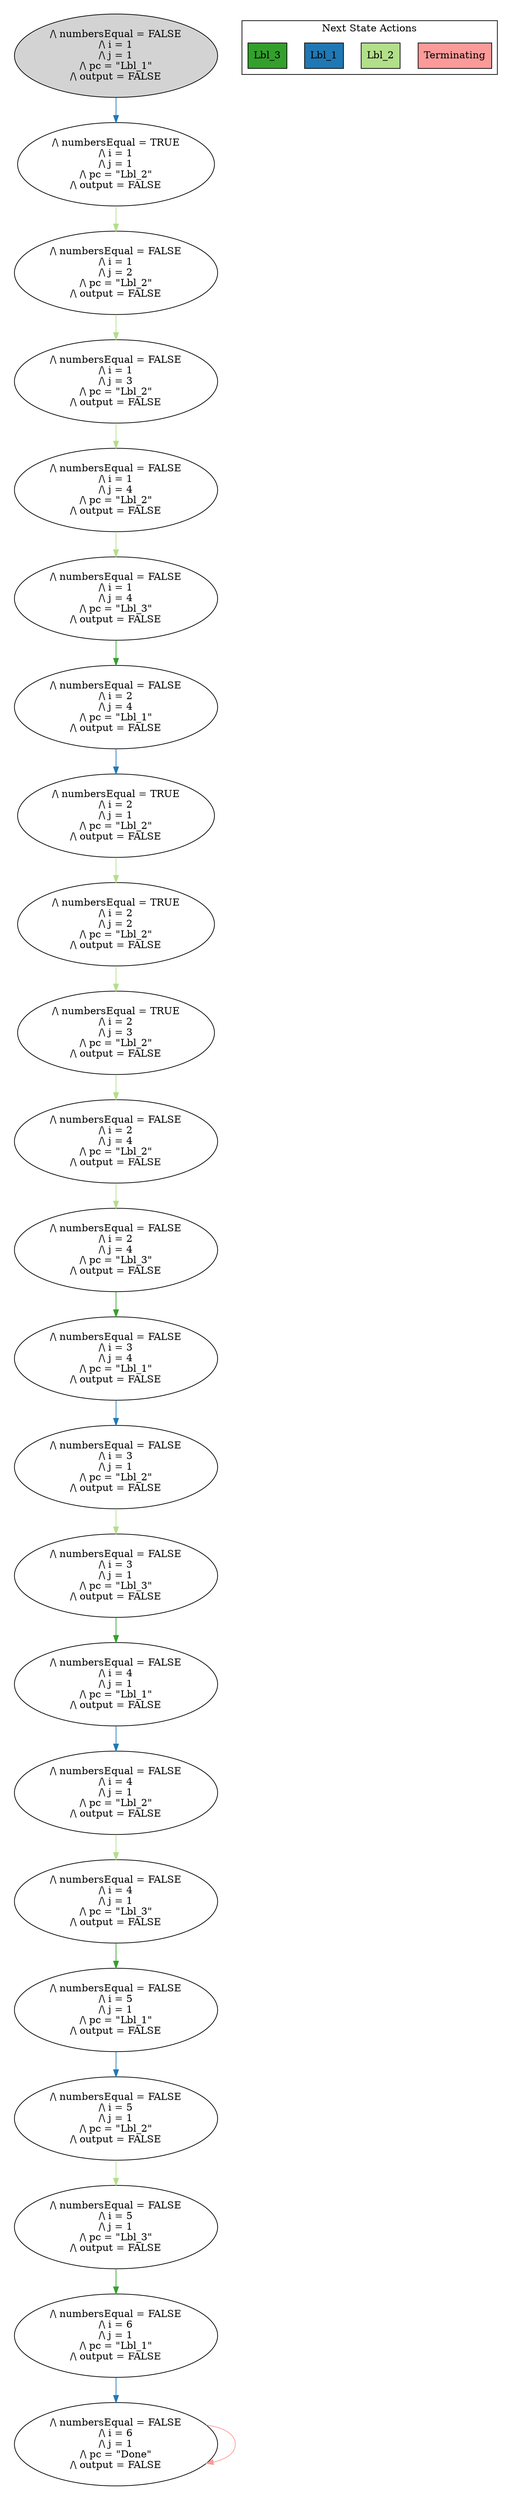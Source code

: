 strict digraph DiskGraph {
edge [colorscheme="paired12"]
nodesep=0.35;
subgraph cluster_graph {
color="white";
-1327238344038520096 [label="/\\ numbersEqual = FALSE\n/\\ i = 1\n/\\ j = 1\n/\\ pc = \"Lbl_1\"\n/\\ output = FALSE",style = filled]
-1327238344038520096 -> 361503003292225438 [label="",color="2",fontcolor="2"];
361503003292225438 [label="/\\ numbersEqual = TRUE\n/\\ i = 1\n/\\ j = 1\n/\\ pc = \"Lbl_2\"\n/\\ output = FALSE"];
361503003292225438 -> 403381047716375513 [label="",color="3",fontcolor="3"];
403381047716375513 [label="/\\ numbersEqual = FALSE\n/\\ i = 1\n/\\ j = 2\n/\\ pc = \"Lbl_2\"\n/\\ output = FALSE"];
403381047716375513 -> -2488552659410996183 [label="",color="3",fontcolor="3"];
-2488552659410996183 [label="/\\ numbersEqual = FALSE\n/\\ i = 1\n/\\ j = 3\n/\\ pc = \"Lbl_2\"\n/\\ output = FALSE"];
-2488552659410996183 -> 1849418366084034818 [label="",color="3",fontcolor="3"];
1849418366084034818 [label="/\\ numbersEqual = FALSE\n/\\ i = 1\n/\\ j = 4\n/\\ pc = \"Lbl_2\"\n/\\ output = FALSE"];
1849418366084034818 -> -7403610711600393755 [label="",color="3",fontcolor="3"];
-7403610711600393755 [label="/\\ numbersEqual = FALSE\n/\\ i = 1\n/\\ j = 4\n/\\ pc = \"Lbl_3\"\n/\\ output = FALSE"];
-7403610711600393755 -> -9004983830137160736 [label="",color="4",fontcolor="4"];
-9004983830137160736 [label="/\\ numbersEqual = FALSE\n/\\ i = 2\n/\\ j = 4\n/\\ pc = \"Lbl_1\"\n/\\ output = FALSE"];
-9004983830137160736 -> -6582730822757077508 [label="",color="2",fontcolor="2"];
-6582730822757077508 [label="/\\ numbersEqual = TRUE\n/\\ i = 2\n/\\ j = 1\n/\\ pc = \"Lbl_2\"\n/\\ output = FALSE"];
-6582730822757077508 -> 8621104510409393221 [label="",color="3",fontcolor="3"];
8621104510409393221 [label="/\\ numbersEqual = TRUE\n/\\ i = 2\n/\\ j = 2\n/\\ pc = \"Lbl_2\"\n/\\ output = FALSE"];
8621104510409393221 -> -5815366999793067083 [label="",color="3",fontcolor="3"];
-5815366999793067083 [label="/\\ numbersEqual = TRUE\n/\\ i = 2\n/\\ j = 3\n/\\ pc = \"Lbl_2\"\n/\\ output = FALSE"];
-5815366999793067083 -> -5184958092681325728 [label="",color="3",fontcolor="3"];
-5184958092681325728 [label="/\\ numbersEqual = FALSE\n/\\ i = 2\n/\\ j = 4\n/\\ pc = \"Lbl_2\"\n/\\ output = FALSE"];
-5184958092681325728 -> 4098336588746781575 [label="",color="3",fontcolor="3"];
4098336588746781575 [label="/\\ numbersEqual = FALSE\n/\\ i = 2\n/\\ j = 4\n/\\ pc = \"Lbl_3\"\n/\\ output = FALSE"];
4098336588746781575 -> -2046673780136601026 [label="",color="4",fontcolor="4"];
-2046673780136601026 [label="/\\ numbersEqual = FALSE\n/\\ i = 3\n/\\ j = 4\n/\\ pc = \"Lbl_1\"\n/\\ output = FALSE"];
-2046673780136601026 -> 1704057192552972764 [label="",color="2",fontcolor="2"];
1704057192552972764 [label="/\\ numbersEqual = FALSE\n/\\ i = 3\n/\\ j = 1\n/\\ pc = \"Lbl_2\"\n/\\ output = FALSE"];
1704057192552972764 -> -7544262196598120133 [label="",color="3",fontcolor="3"];
-7544262196598120133 [label="/\\ numbersEqual = FALSE\n/\\ i = 3\n/\\ j = 1\n/\\ pc = \"Lbl_3\"\n/\\ output = FALSE"];
-7544262196598120133 -> -5384338288364665361 [label="",color="4",fontcolor="4"];
-5384338288364665361 [label="/\\ numbersEqual = FALSE\n/\\ i = 4\n/\\ j = 1\n/\\ pc = \"Lbl_1\"\n/\\ output = FALSE"];
-5384338288364665361 -> -8193606666977694353 [label="",color="2",fontcolor="2"];
-8193606666977694353 [label="/\\ numbersEqual = FALSE\n/\\ i = 4\n/\\ j = 1\n/\\ pc = \"Lbl_2\"\n/\\ output = FALSE"];
-8193606666977694353 -> 1054147263163010440 [label="",color="3",fontcolor="3"];
1054147263163010440 [label="/\\ numbersEqual = FALSE\n/\\ i = 4\n/\\ j = 1\n/\\ pc = \"Lbl_3\"\n/\\ output = FALSE"];
1054147263163010440 -> -3037146633353632719 [label="",color="4",fontcolor="4"];
-3037146633353632719 [label="/\\ numbersEqual = FALSE\n/\\ i = 5\n/\\ j = 1\n/\\ pc = \"Lbl_1\"\n/\\ output = FALSE"];
-3037146633353632719 -> -1236966226893861711 [label="",color="2",fontcolor="2"];
-1236966226893861711 [label="/\\ numbersEqual = FALSE\n/\\ i = 5\n/\\ j = 1\n/\\ pc = \"Lbl_2\"\n/\\ output = FALSE"];
-1236966226893861711 -> 7943798582926879830 [label="",color="3",fontcolor="3"];
7943798582926879830 [label="/\\ numbersEqual = FALSE\n/\\ i = 5\n/\\ j = 1\n/\\ pc = \"Lbl_3\"\n/\\ output = FALSE"];
7943798582926879830 -> 8392672426434627155 [label="",color="4",fontcolor="4"];
8392672426434627155 [label="/\\ numbersEqual = FALSE\n/\\ i = 6\n/\\ j = 1\n/\\ pc = \"Lbl_1\"\n/\\ output = FALSE"];
8392672426434627155 -> -1348230502939060953 [label="",color="2",fontcolor="2"];
-1348230502939060953 [label="/\\ numbersEqual = FALSE\n/\\ i = 6\n/\\ j = 1\n/\\ pc = \"Done\"\n/\\ output = FALSE"];
-1348230502939060953 -> -1348230502939060953 [label="",color="5",fontcolor="5"];
{rank = same; -1327238344038520096;}
{rank = same; 361503003292225438;}
{rank = same; 403381047716375513;}
{rank = same; -2488552659410996183;}
{rank = same; 1849418366084034818;}
{rank = same; -7403610711600393755;}
{rank = same; -9004983830137160736;}
{rank = same; -6582730822757077508;}
{rank = same; 8621104510409393221;}
{rank = same; -5815366999793067083;}
{rank = same; -5184958092681325728;}
{rank = same; 4098336588746781575;}
{rank = same; -2046673780136601026;}
{rank = same; 1704057192552972764;}
{rank = same; -7544262196598120133;}
{rank = same; -5384338288364665361;}
{rank = same; -8193606666977694353;}
{rank = same; 1054147263163010440;}
{rank = same; -3037146633353632719;}
{rank = same; -1236966226893861711;}
{rank = same; 7943798582926879830;}
{rank = same; 8392672426434627155;}
{rank = same; -1348230502939060953;}
}
subgraph cluster_legend {graph[style=bold];label = "Next State Actions" style="solid"
node [ labeljust="l",colorscheme="paired12",style=filled,shape=record ]
Terminating [label="Terminating",fillcolor=5]
Lbl_2 [label="Lbl_2",fillcolor=3]
Lbl_1 [label="Lbl_1",fillcolor=2]
Lbl_3 [label="Lbl_3",fillcolor=4]
}}